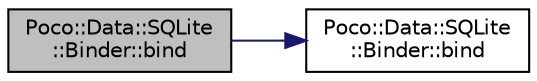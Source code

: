 digraph "Poco::Data::SQLite::Binder::bind"
{
 // LATEX_PDF_SIZE
  edge [fontname="Helvetica",fontsize="10",labelfontname="Helvetica",labelfontsize="10"];
  node [fontname="Helvetica",fontsize="10",shape=record];
  rankdir="LR";
  Node1 [label="Poco::Data::SQLite\l::Binder::bind",height=0.2,width=0.4,color="black", fillcolor="grey75", style="filled", fontcolor="black",tooltip="Binds an unsigned long."];
  Node1 -> Node2 [color="midnightblue",fontsize="10",style="solid",fontname="Helvetica"];
  Node2 [label="Poco::Data::SQLite\l::Binder::bind",height=0.2,width=0.4,color="black", fillcolor="white", style="filled",URL="$classPoco_1_1Data_1_1SQLite_1_1Binder.html#a88095eda68211567f33cb69ddb8d01b5",tooltip="Destroys the Binder."];
}

